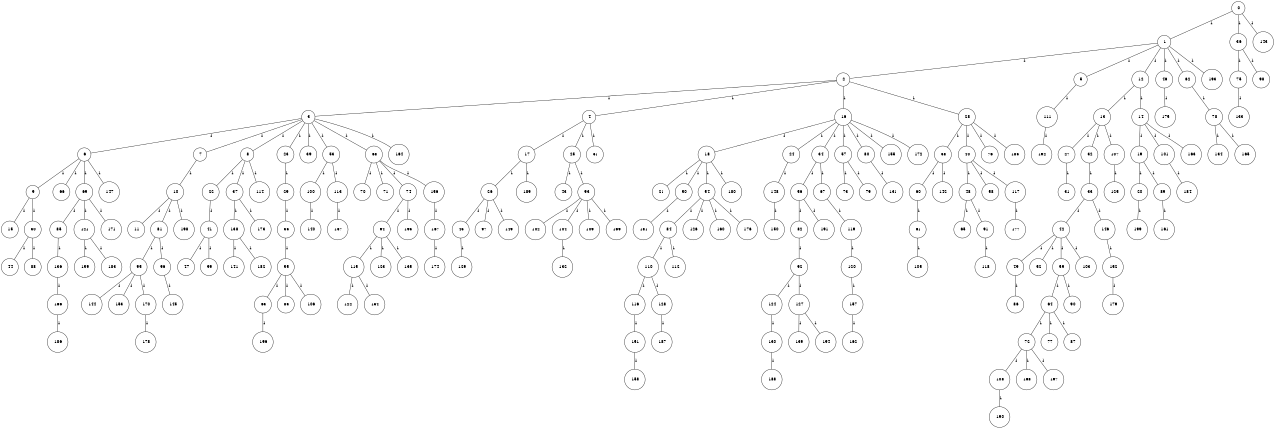 graph G {
size="8.5,11;"
ratio = "expand;"
fixedsize="true;"
overlap="scale;"
node[shape=circle,width=.12,hight=.12,fontsize=12]
edge[fontsize=12]

0[label=" 0" color=black, pos="2.7888377,0.61187276!"];
1[label=" 1" color=black, pos="2.0442301,2.6487884!"];
2[label=" 2" color=black, pos="2.0346053,2.8666092!"];
3[label=" 3" color=black, pos="0.87210155,0.10393198!"];
4[label=" 4" color=black, pos="1.5546979,2.6073058!"];
5[label=" 5" color=black, pos="0.9108776,2.0031415!"];
6[label=" 6" color=black, pos="0.41814178,1.8055077!"];
7[label=" 7" color=black, pos="0.79149243,0.94562867!"];
8[label=" 8" color=black, pos="0.27108241,0.9596004!"];
9[label=" 9" color=black, pos="1.1038437,1.6118987!"];
10[label=" 10" color=black, pos="0.12078617,1.2916035!"];
11[label=" 11" color=black, pos="1.2958916,2.9328946!"];
12[label=" 12" color=black, pos="1.7226194,0.38728119!"];
13[label=" 13" color=black, pos="1.8654003,2.678198!"];
14[label=" 14" color=black, pos="0.72839107,0.96056462!"];
15[label=" 15" color=black, pos="2.7622682,2.1002136!"];
16[label=" 16" color=black, pos="2.4636947,1.3486631!"];
17[label=" 17" color=black, pos="2.6682028,2.7059874!"];
18[label=" 18" color=black, pos="2.4390696,1.7818767!"];
19[label=" 19" color=black, pos="2.3931263,1.5855508!"];
20[label=" 20" color=black, pos="1.2549717,1.7492426!"];
21[label=" 21" color=black, pos="0.36325466,0.40391407!"];
22[label=" 22" color=black, pos="2.9111463,1.6115292!"];
23[label=" 23" color=black, pos="1.270672,2.7067652!"];
24[label=" 24" color=black, pos="1.7715568,2.3019051!"];
25[label=" 25" color=black, pos="1.0159901,1.2287486!"];
26[label=" 26" color=black, pos="0.0054833414,0.19002099!"];
27[label=" 27" color=black, pos="1.7253966,1.5143553!"];
28[label=" 28" color=black, pos="2.7484038,2.1007403!"];
29[label=" 29" color=black, pos="1.6910385,0.20330422!"];
30[label=" 30" color=black, pos="2.869133,0.2755994!"];
31[label=" 31" color=black, pos="0.52657627,0.87417174!"];
32[label=" 32" color=black, pos="2.0377928,0.73789274!"];
33[label=" 33" color=black, pos="2.1839694,0.50884267!"];
34[label=" 34" color=black, pos="1.9772667,0.58806232!"];
35[label=" 35" color=black, pos="0.47443548,2.6830316!"];
36[label=" 36" color=black, pos="0.3660155,2.3344978!"];
37[label=" 37" color=black, pos="1.2884263,1.6592389!"];
38[label=" 38" color=black, pos="2.3526354,0.29736437!"];
39[label=" 39" color=black, pos="0.91720287,2.1773448!"];
40[label=" 40" color=black, pos="1.347613,0.0087786648!"];
41[label=" 41" color=black, pos="1.8818789,2.721035!"];
42[label=" 42" color=black, pos="2.216485,0.56180899!"];
43[label=" 43" color=black, pos="0.41151494,2.9137598!"];
44[label=" 44" color=black, pos="0.028612573,2.8345845!"];
45[label=" 45" color=black, pos="2.7860596,1.4745982!"];
46[label=" 46" color=black, pos="2.4286617,0.017906732!"];
47[label=" 47" color=black, pos="1.9434987,0.30086032!"];
48[label=" 48" color=black, pos="0.11048911,2.822694!"];
49[label=" 49" color=black, pos="2.8272603,2.8515137!"];
50[label=" 50" color=black, pos="0.85282637,1.7346658!"];
51[label=" 51" color=black, pos="0.65816334,2.0418717!"];
52[label=" 52" color=black, pos="0.89668317,0.0038147797!"];
53[label=" 53" color=black, pos="0.37027962,2.8214377!"];
54[label=" 54" color=black, pos="1.2503756,1.1448059!"];
55[label=" 55" color=black, pos="0.034596028,1.4849859!"];
56[label=" 56" color=black, pos="2.7553052,2.1374532!"];
57[label=" 57" color=black, pos="0.8514089,0.62631088!"];
58[label=" 58" color=black, pos="1.4022896,0.96857658!"];
59[label=" 59" color=black, pos="1.0094023,0.74722886!"];
60[label=" 60" color=black, pos="2.8869045,2.5888282!"];
61[label=" 61" color=black, pos="1.2294566,0.056125505!"];
62[label=" 62" color=black, pos="2.2496104,1.6737065!"];
63[label=" 63" color=black, pos="0.64659769,0.42929158!"];
64[label=" 64" color=black, pos="1.4663722,2.9844685!"];
65[label=" 65" color=black, pos="1.5557117,1.0220164!"];
66[label=" 66" color=black, pos="0.97175605,0.018454257!"];
67[label=" 67" color=black, pos="2.0010413,1.8872438!"];
68[label=" 68" color=black, pos="1.5167268,2.14513!"];
69[label=" 69" color=black, pos="1.8863379,0.22601559!"];
70[label=" 70" color=black, pos="2.402187,1.4201548!"];
71[label=" 71" color=black, pos="2.0584144,0.45068757!"];
72[label=" 72" color=black, pos="2.4161912,1.8425678!"];
73[label=" 73" color=black, pos="1.0459354,2.9299042!"];
74[label=" 74" color=black, pos="0.85517719,1.9988498!"];
75[label=" 75" color=black, pos="2.7140415,0.74416435!"];
76[label=" 76" color=black, pos="2.3621656,1.9769517!"];
77[label=" 77" color=black, pos="1.0905499,1.3844519!"];
78[label=" 78" color=black, pos="0.10268933,1.5415215!"];
79[label=" 79" color=black, pos="1.654053,0.68589037!"];
80[label=" 80" color=black, pos="0.42736512,2.042147!"];
81[label=" 81" color=black, pos="0.39304235,2.490992!"];
82[label=" 82" color=black, pos="2.9204096,0.10443804!"];
83[label=" 83" color=black, pos="2.3759354,0.86521941!"];
84[label=" 84" color=black, pos="1.7378968,0.98660447!"];
85[label=" 85" color=black, pos="1.0451384,1.3211835!"];
86[label=" 86" color=black, pos="2.175663,0.30893143!"];
87[label=" 87" color=black, pos="2.854914,0.89996016!"];
88[label=" 88" color=black, pos="2.52328,2.7555797!"];
89[label=" 89" color=black, pos="2.9141583,1.1645418!"];
90[label=" 90" color=black, pos="0.73641343,2.469019!"];
91[label=" 91" color=black, pos="1.1175823,2.8504497!"];
92[label=" 92" color=black, pos="2.1764095,1.6839257!"];
93[label=" 93" color=black, pos="1.2081105,1.3693756!"];
94[label=" 94" color=black, pos="0.86781414,2.2134895!"];
95[label=" 95" color=black, pos="0.67312885,1.0050073!"];
96[label=" 96" color=black, pos="2.0555568,1.1127311!"];
97[label=" 97" color=black, pos="0.0071586762,2.8042831!"];
98[label=" 98" color=black, pos="1.5462528,1.8559209!"];
99[label=" 99" color=black, pos="2.6075406,0.51931416!"];
100[label=" 100" color=black, pos="0.54342486,1.005498!"];
101[label=" 101" color=black, pos="0.208349,2.1353089!"];
102[label=" 102" color=black, pos="2.0531807,1.7988913!"];
103[label=" 103" color=black, pos="1.462248,0.92271834!"];
104[label=" 104" color=black, pos="1.5644857,1.48752!"];
105[label=" 105" color=black, pos="1.3127224,1.3152164!"];
106[label=" 106" color=black, pos="1.5651052,2.5228103!"];
107[label=" 107" color=black, pos="0.877508,1.9565959!"];
108[label=" 108" color=black, pos="0.24536433,1.1724682!"];
109[label=" 109" color=black, pos="1.3369675,2.5298765!"];
110[label=" 110" color=black, pos="2.6565755,1.1164577!"];
111[label=" 111" color=black, pos="1.1326664,2.6366284!"];
112[label=" 112" color=black, pos="2.0746255,0.26879644!"];
113[label=" 113" color=black, pos="0.41595149,2.2463231!"];
114[label=" 114" color=black, pos="0.75515024,0.15370245!"];
115[label=" 115" color=black, pos="0.81125793,1.0535911!"];
116[label=" 116" color=black, pos="0.072392165,2.5103356!"];
117[label=" 117" color=black, pos="0.53383646,1.7995078!"];
118[label=" 118" color=black, pos="2.3689799,0.30923554!"];
119[label=" 119" color=black, pos="1.9551415,0.19879838!"];
120[label=" 120" color=black, pos="2.0700123,1.4171149!"];
121[label=" 121" color=black, pos="0.051607705,2.4670205!"];
122[label=" 122" color=black, pos="0.43257137,2.4394162!"];
123[label=" 123" color=black, pos="0.73102129,2.3004516!"];
124[label=" 124" color=black, pos="2.7190666,0.2127731!"];
125[label=" 125" color=black, pos="2.8509992,2.443315!"];
126[label=" 126" color=black, pos="1.9282464,0.72162535!"];
127[label=" 127" color=black, pos="2.6984145,1.9131549!"];
128[label=" 128" color=black, pos="2.3880186,1.2543907!"];
129[label=" 129" color=black, pos="1.9937077,1.2463842!"];
130[label=" 130" color=black, pos="2.3421342,1.6701084!"];
131[label=" 131" color=black, pos="0.17880763,0.87656892!"];
132[label=" 132" color=black, pos="2.7813471,0.15077724!"];
133[label=" 133" color=black, pos="0.10162293,1.8523254!"];
134[label=" 134" color=black, pos="2.3466428,0.91325727!"];
135[label=" 135" color=black, pos="1.4943745,0.81348416!"];
136[label=" 136" color=black, pos="2.156682,2.3220193!"];
137[label=" 137" color=black, pos="0.78928603,1.5766688!"];
138[label=" 138" color=black, pos="2.2542039,0.20457567!"];
139[label=" 139" color=black, pos="1.2173372,1.3308857!"];
140[label=" 140" color=black, pos="1.1704866,2.6310307!"];
141[label=" 141" color=black, pos="0.075755231,2.3019789!"];
142[label=" 142" color=black, pos="0.057306906,0.46745538!"];
143[label=" 143" color=black, pos="2.0416483,1.4340745!"];
144[label=" 144" color=black, pos="0.34881438,0.34872009!"];
145[label=" 145" color=black, pos="0.32449733,2.2695206!"];
146[label=" 146" color=black, pos="0.17216619,1.0117127!"];
147[label=" 147" color=black, pos="0.55524089,2.3881878!"];
148[label=" 148" color=black, pos="0.82426142,0.99783702!"];
149[label=" 149" color=black, pos="0.5025746,1.3224147!"];
150[label=" 150" color=black, pos="0.51505203,0.11156293!"];
151[label=" 151" color=black, pos="1.0708096,1.7550307!"];
152[label=" 152" color=black, pos="2.3017312,1.5577244!"];
153[label=" 153" color=black, pos="2.0291397,1.2049298!"];
154[label=" 154" color=black, pos="0.30134137,0.59080934!"];
155[label=" 155" color=black, pos="2.559241,2.5823098!"];
156[label=" 156" color=black, pos="0.99821559,1.283519!"];
157[label=" 157" color=black, pos="1.8799627,1.0606717!"];
158[label=" 158" color=black, pos="2.3958038,2.9517151!"];
159[label=" 159" color=black, pos="0.71787204,1.8862375!"];
160[label=" 160" color=black, pos="0.81049661,0.64583179!"];
161[label=" 161" color=black, pos="1.271207,1.0409423!"];
162[label=" 162" color=black, pos="1.067404,2.4291306!"];
163[label=" 163" color=black, pos="1.6107487,1.0101474!"];
164[label=" 164" color=black, pos="0.59158716,2.1097545!"];
165[label=" 165" color=black, pos="0.89960014,1.8665645!"];
166[label=" 166" color=black, pos="0.34266085,1.7620175!"];
167[label=" 167" color=black, pos="1.5250254,2.0801361!"];
168[label=" 168" color=black, pos="2.0922169,0.17515836!"];
169[label=" 169" color=black, pos="2.5767295,1.9359723!"];
170[label=" 170" color=black, pos="2.8478523,2.2707785!"];
171[label=" 171" color=black, pos="1.3765433,1.0675653!"];
172[label=" 172" color=black, pos="2.5745923,0.43968029!"];
173[label=" 173" color=black, pos="2.3477461,2.7695964!"];
174[label=" 174" color=black, pos="2.1245244,2.7509398!"];
175[label=" 175" color=black, pos="0.17986884,1.9850718!"];
176[label=" 176" color=black, pos="2.5570439,0.63550967!"];
177[label=" 177" color=black, pos="0.37633082,2.7779069!"];
178[label=" 178" color=black, pos="0.93658489,0.68278412!"];
179[label=" 179" color=black, pos="2.3296113,2.2812587!"];
180[label=" 180" color=black, pos="0.92766933,2.378396!"];
181[label=" 181" color=black, pos="2.0271838,1.9658224!"];
182[label=" 182" color=black, pos="0.67960626,0.801258!"];
183[label=" 183" color=black, pos="2.5478381,0.13156085!"];
184[label=" 184" color=black, pos="0.94655999,0.23865538!"];
185[label=" 185" color=black, pos="2.3385525,2.5470739!"];
186[label=" 186" color=black, pos="1.0652476,1.5882656!"];
187[label=" 187" color=black, pos="2.9802075,0.29906247!"];
188[label=" 188" color=black, pos="2.5904632,1.1832922!"];
189[label=" 189" color=black, pos="0.82545084,1.7693552!"];
190[label=" 190" color=black, pos="1.8658768,0.3645322!"];
191[label=" 191" color=black, pos="1.356943,1.5185969!"];
192[label=" 192" color=black, pos="1.2631636,1.6263938!"];
193[label=" 193" color=black, pos="2.7738146,1.8768534!"];
194[label=" 194" color=black, pos="0.40332578,0.23392113!"];
195[label=" 195" color=black, pos="2.3346433,1.2914101!"];
196[label=" 196" color=black, pos="2.210442,0.54275351!"];
197[label=" 197" color=black, pos="1.6238169,0.54094998!"];
198[label=" 198" color=black, pos="1.8827219,0.90340862!"];
199[label=" 199" color=black, pos="0.40157524,0.54316795!"];
0--1[label="1"]
0--36[label="1"]
0--143[label="1"]
1--2[label="1"]
1--5[label="1"]
1--12[label="1"]
1--46[label="1"]
1--62[label="1"]
1--193[label="1"]
2--3[label="1"]
2--4[label="1"]
2--16[label="1"]
2--28[label="1"]
3--6[label="1"]
3--7[label="1"]
3--8[label="1"]
3--23[label="1"]
3--39[label="1"]
3--53[label="1"]
3--68[label="1"]
3--164[label="1"]
4--17[label="1"]
4--25[label="1"]
4--51[label="1"]
5--111[label="1"]
6--9[label="1"]
6--66[label="1"]
6--69[label="1"]
6--147[label="1"]
7--10[label="1"]
8--22[label="1"]
8--37[label="1"]
8--114[label="1"]
9--15[label="1"]
9--30[label="1"]
10--11[label="1"]
10--81[label="1"]
10--198[label="1"]
12--13[label="1"]
12--14[label="1"]
13--27[label="1"]
13--32[label="1"]
13--107[label="1"]
14--19[label="1"]
14--101[label="1"]
14--163[label="1"]
16--18[label="1"]
16--24[label="1"]
16--34[label="1"]
16--57[label="1"]
16--80[label="1"]
16--155[label="1"]
16--172[label="1"]
17--26[label="1"]
17--189[label="1"]
18--21[label="1"]
18--50[label="1"]
18--54[label="1"]
18--180[label="1"]
19--20[label="1"]
19--89[label="1"]
20--199[label="1"]
22--41[label="1"]
23--29[label="1"]
24--148[label="1"]
25--43[label="1"]
25--93[label="1"]
26--45[label="1"]
26--97[label="1"]
26--149[label="1"]
27--31[label="1"]
28--38[label="1"]
28--40[label="1"]
28--76[label="1"]
28--185[label="1"]
29--35[label="1"]
30--44[label="1"]
30--88[label="1"]
32--33[label="1"]
33--42[label="1"]
33--146[label="1"]
34--56[label="1"]
34--67[label="1"]
35--55[label="1"]
36--75[label="1"]
36--98[label="1"]
37--138[label="1"]
37--173[label="1"]
38--60[label="1"]
38--142[label="1"]
40--48[label="1"]
40--58[label="1"]
40--117[label="1"]
41--47[label="1"]
41--99[label="1"]
42--49[label="1"]
42--52[label="1"]
42--59[label="1"]
42--103[label="1"]
45--129[label="1"]
46--175[label="1"]
48--65[label="1"]
48--91[label="1"]
49--86[label="1"]
50--181[label="1"]
53--100[label="1"]
53--113[label="1"]
54--84[label="1"]
54--126[label="1"]
54--160[label="1"]
54--176[label="1"]
55--63[label="1"]
55--83[label="1"]
55--106[label="1"]
56--82[label="1"]
56--191[label="1"]
57--73[label="1"]
57--79[label="1"]
59--64[label="1"]
59--90[label="1"]
60--61[label="1"]
61--105[label="1"]
62--78[label="1"]
63--196[label="1"]
64--72[label="1"]
64--77[label="1"]
64--87[label="1"]
67--119[label="1"]
68--70[label="1"]
68--71[label="1"]
68--74[label="1"]
68--156[label="1"]
69--85[label="1"]
69--121[label="1"]
69--171[label="1"]
72--108[label="1"]
72--168[label="1"]
72--197[label="1"]
74--94[label="1"]
74--195[label="1"]
75--133[label="1"]
78--134[label="1"]
78--165[label="1"]
80--131[label="1"]
81--95[label="1"]
81--96[label="1"]
82--92[label="1"]
84--110[label="1"]
84--112[label="1"]
85--136[label="1"]
89--161[label="1"]
91--118[label="1"]
92--124[label="1"]
92--127[label="1"]
93--102[label="1"]
93--104[label="1"]
93--109[label="1"]
93--169[label="1"]
94--115[label="1"]
94--123[label="1"]
94--135[label="1"]
95--144[label="1"]
95--153[label="1"]
95--170[label="1"]
96--145[label="1"]
100--140[label="1"]
101--184[label="1"]
104--132[label="1"]
107--125[label="1"]
108--190[label="1"]
110--116[label="1"]
110--128[label="1"]
111--192[label="1"]
113--137[label="1"]
115--122[label="1"]
115--154[label="1"]
116--151[label="1"]
117--177[label="1"]
119--120[label="1"]
120--157[label="1"]
121--159[label="1"]
121--183[label="1"]
124--130[label="1"]
127--139[label="1"]
127--194[label="1"]
128--187[label="1"]
130--188[label="1"]
136--166[label="1"]
138--141[label="1"]
138--182[label="1"]
146--152[label="1"]
148--150[label="1"]
151--158[label="1"]
152--179[label="1"]
156--167[label="1"]
157--162[label="1"]
166--186[label="1"]
167--174[label="1"]
170--178[label="1"]

}
